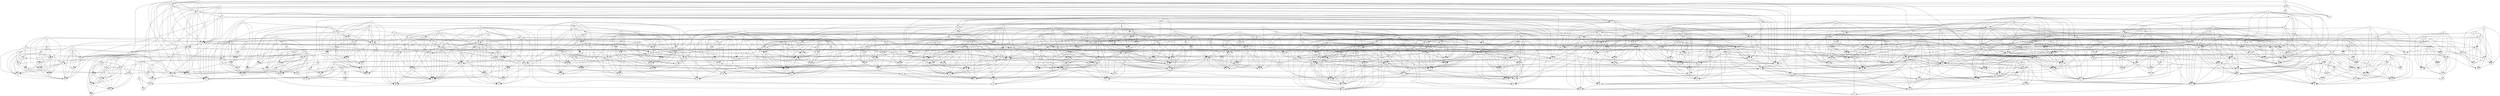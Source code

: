 digraph sample {
1 -> 36;
1 -> 57;
1 -> 110;
1 -> 192;
1 -> 224;
1 -> 251;
1 -> 376;
1 -> 434;
2 -> 158;
2 -> 189;
2 -> 403;
2 -> 445;
2 -> 475;
3 -> 133;
3 -> 149;
3 -> 172;
3 -> 217;
3 -> 245;
3 -> 278;
3 -> 291;
3 -> 401;
4 -> 38;
4 -> 66;
4 -> 166;
4 -> 177;
4 -> 257;
4 -> 339;
4 -> 352;
5 -> 193;
5 -> 252;
5 -> 333;
5 -> 444;
6 -> 43;
6 -> 251;
6 -> 322;
6 -> 392;
6 -> 462;
6 -> 476;
6 -> 495;
7 -> 92;
7 -> 180;
7 -> 246;
7 -> 277;
7 -> 355;
7 -> 363;
7 -> 380;
7 -> 423;
8 -> 168;
8 -> 177;
8 -> 197;
8 -> 316;
8 -> 329;
8 -> 389;
9 -> 54;
9 -> 124;
9 -> 179;
9 -> 351;
9 -> 439;
9 -> 483;
9 -> 496;
10 -> 200;
10 -> 226;
10 -> 290;
10 -> 312;
10 -> 315;
10 -> 452;
10 -> 477;
11 -> 75;
11 -> 82;
11 -> 292;
11 -> 384;
11 -> 443;
12 -> 14;
12 -> 59;
12 -> 153;
12 -> 323;
12 -> 342;
12 -> 408;
12 -> 493;
13 -> 90;
13 -> 99;
13 -> 102;
13 -> 131;
13 -> 183;
13 -> 220;
13 -> 229;
13 -> 256;
13 -> 387;
13 -> 400;
13 -> 448;
13 -> 465;
13 -> 467;
13 -> 479;
14 -> 153;
14 -> 323;
14 -> 342;
14 -> 473;
14 -> 487;
14 -> 493;
15 -> 47;
15 -> 113;
15 -> 155;
15 -> 241;
15 -> 362;
15 -> 375;
16 -> 41;
16 -> 311;
16 -> 325;
16 -> 405;
16 -> 429;
16 -> 446;
17 -> 64;
17 -> 73;
17 -> 86;
17 -> 129;
17 -> 143;
17 -> 240;
17 -> 284;
17 -> 297;
17 -> 344;
17 -> 377;
18 -> 25;
18 -> 65;
18 -> 101;
18 -> 105;
18 -> 307;
18 -> 390;
18 -> 408;
18 -> 419;
18 -> 435;
19 -> 114;
19 -> 275;
20 -> 36;
20 -> 57;
20 -> 58;
20 -> 110;
20 -> 192;
20 -> 279;
20 -> 327;
20 -> 374;
20 -> 376;
20 -> 386;
20 -> 461;
21 -> 39;
21 -> 238;
21 -> 313;
21 -> 331;
21 -> 359;
21 -> 436;
22 -> 78;
22 -> 106;
22 -> 116;
22 -> 187;
22 -> 237;
22 -> 243;
22 -> 346;
22 -> 425;
22 -> 431;
22 -> 469;
22 -> 474;
22 -> 486;
23 -> 224;
23 -> 250;
23 -> 404;
23 -> 434;
24 -> 116;
24 -> 117;
24 -> 233;
24 -> 300;
24 -> 324;
24 -> 326;
24 -> 425;
24 -> 428;
24 -> 431;
24 -> 433;
24 -> 482;
25 -> 65;
25 -> 101;
25 -> 105;
25 -> 307;
25 -> 390;
25 -> 408;
25 -> 419;
25 -> 435;
26 -> 127;
26 -> 205;
26 -> 260;
26 -> 263;
26 -> 318;
26 -> 360;
26 -> 406;
26 -> 464;
27 -> 108;
27 -> 168;
27 -> 201;
27 -> 339;
27 -> 367;
27 -> 378;
28 -> 99;
28 -> 100;
28 -> 130;
28 -> 136;
28 -> 178;
28 -> 252;
28 -> 261;
28 -> 345;
28 -> 387;
28 -> 412;
28 -> 444;
29 -> 48;
29 -> 52;
29 -> 134;
29 -> 169;
29 -> 222;
29 -> 289;
29 -> 328;
29 -> 348;
29 -> 349;
29 -> 418;
29 -> 432;
30 -> 142;
30 -> 231;
30 -> 255;
30 -> 259;
30 -> 311;
31 -> 62;
31 -> 259;
31 -> 306;
31 -> 393;
32 -> 52;
32 -> 62;
32 -> 197;
32 -> 316;
32 -> 440;
32 -> 466;
32 -> 492;
33 -> 119;
33 -> 266;
33 -> 302;
33 -> 304;
33 -> 334;
33 -> 343;
33 -> 374;
33 -> 396;
33 -> 411;
33 -> 456;
33 -> 471;
34 -> 69;
34 -> 71;
34 -> 91;
34 -> 121;
34 -> 128;
34 -> 171;
34 -> 176;
34 -> 227;
34 -> 338;
34 -> 356;
34 -> 395;
34 -> 447;
34 -> 498;
35 -> 92;
35 -> 125;
35 -> 185;
35 -> 265;
35 -> 295;
35 -> 355;
35 -> 380;
35 -> 423;
36 -> 57;
36 -> 110;
36 -> 192;
36 -> 279;
36 -> 376;
36 -> 386;
37 -> 116;
37 -> 162;
37 -> 403;
37 -> 428;
37 -> 452;
37 -> 463;
37 -> 474;
37 -> 486;
38 -> 66;
38 -> 177;
38 -> 257;
38 -> 329;
38 -> 339;
38 -> 352;
39 -> 77;
39 -> 274;
39 -> 341;
39 -> 366;
39 -> 379;
39 -> 388;
40 -> 57;
40 -> 60;
40 -> 72;
40 -> 96;
40 -> 110;
40 -> 192;
40 -> 251;
40 -> 273;
40 -> 279;
40 -> 376;
40 -> 461;
41 -> 76;
41 -> 97;
41 -> 132;
41 -> 195;
41 -> 308;
41 -> 405;
41 -> 468;
42 -> 63;
42 -> 165;
42 -> 211;
42 -> 216;
42 -> 287;
42 -> 298;
42 -> 301;
42 -> 354;
42 -> 358;
43 -> 322;
43 -> 392;
43 -> 476;
43 -> 495;
44 -> 67;
44 -> 74;
44 -> 120;
44 -> 122;
44 -> 203;
44 -> 217;
44 -> 314;
44 -> 450;
44 -> 484;
44 -> 490;
45 -> 84;
45 -> 92;
45 -> 125;
45 -> 137;
45 -> 277;
45 -> 295;
45 -> 303;
45 -> 357;
45 -> 380;
45 -> 423;
46 -> 138;
46 -> 194;
46 -> 253;
46 -> 372;
46 -> 385;
46 -> 438;
46 -> 457;
47 -> 113;
47 -> 135;
47 -> 147;
47 -> 155;
47 -> 218;
47 -> 241;
47 -> 362;
47 -> 375;
47 -> 410;
48 -> 52;
48 -> 169;
48 -> 289;
48 -> 328;
48 -> 348;
48 -> 349;
48 -> 418;
48 -> 432;
49 -> 113;
49 -> 147;
49 -> 353;
50 -> 70;
50 -> 148;
50 -> 164;
50 -> 182;
50 -> 208;
50 -> 381;
50 -> 417;
50 -> 480;
50 -> 496;
51 -> 139;
51 -> 160;
51 -> 175;
51 -> 332;
51 -> 335;
51 -> 402;
51 -> 416;
51 -> 453;
51 -> 473;
52 -> 169;
52 -> 289;
52 -> 328;
52 -> 348;
52 -> 418;
52 -> 440;
52 -> 466;
52 -> 492;
53 -> 94;
53 -> 97;
53 -> 132;
53 -> 195;
53 -> 212;
53 -> 262;
53 -> 264;
53 -> 414;
54 -> 124;
54 -> 161;
54 -> 179;
54 -> 439;
55 -> 58;
55 -> 334;
55 -> 361;
55 -> 411;
56 -> 71;
56 -> 91;
56 -> 121;
56 -> 210;
56 -> 256;
56 -> 268;
56 -> 310;
56 -> 338;
56 -> 409;
56 -> 467;
56 -> 481;
56 -> 489;
56 -> 498;
57 -> 60;
57 -> 110;
57 -> 192;
57 -> 251;
57 -> 273;
57 -> 279;
57 -> 327;
57 -> 376;
57 -> 386;
57 -> 461;
58 -> 334;
58 -> 361;
58 -> 374;
58 -> 411;
59 -> 153;
59 -> 167;
59 -> 248;
59 -> 321;
59 -> 419;
60 -> 72;
60 -> 96;
60 -> 110;
60 -> 251;
60 -> 273;
60 -> 279;
60 -> 322;
60 -> 370;
60 -> 461;
61 -> 182;
61 -> 206;
61 -> 500;
62 -> 197;
62 -> 306;
62 -> 393;
62 -> 466;
63 -> 135;
63 -> 165;
63 -> 216;
63 -> 287;
63 -> 298;
63 -> 301;
63 -> 354;
63 -> 358;
64 -> 73;
64 -> 86;
64 -> 129;
64 -> 143;
64 -> 240;
64 -> 247;
64 -> 297;
64 -> 377;
65 -> 77;
65 -> 101;
65 -> 105;
65 -> 307;
65 -> 341;
65 -> 390;
65 -> 419;
65 -> 435;
66 -> 127;
66 -> 166;
66 -> 177;
66 -> 257;
66 -> 329;
66 -> 352;
66 -> 406;
66 -> 464;
67 -> 122;
67 -> 133;
67 -> 217;
67 -> 235;
67 -> 278;
67 -> 288;
68 -> 104;
68 -> 225;
68 -> 276;
68 -> 331;
68 -> 340;
68 -> 359;
68 -> 421;
68 -> 436;
68 -> 497;
69 -> 128;
69 -> 167;
69 -> 171;
69 -> 176;
69 -> 227;
69 -> 232;
69 -> 248;
69 -> 356;
69 -> 395;
69 -> 447;
70 -> 148;
70 -> 164;
70 -> 182;
70 -> 208;
70 -> 381;
70 -> 417;
70 -> 480;
70 -> 496;
71 -> 91;
71 -> 121;
71 -> 223;
71 -> 227;
71 -> 268;
71 -> 310;
71 -> 338;
71 -> 481;
71 -> 498;
72 -> 89;
72 -> 96;
72 -> 196;
72 -> 273;
72 -> 370;
72 -> 461;
73 -> 140;
73 -> 143;
73 -> 146;
73 -> 258;
73 -> 284;
73 -> 344;
74 -> 81;
74 -> 83;
74 -> 120;
74 -> 314;
74 -> 450;
74 -> 484;
74 -> 490;
75 -> 82;
75 -> 118;
75 -> 156;
75 -> 292;
75 -> 384;
75 -> 443;
75 -> 478;
76 -> 112;
76 -> 134;
76 -> 195;
76 -> 222;
76 -> 255;
76 -> 397;
76 -> 432;
76 -> 468;
77 -> 108;
77 -> 341;
77 -> 378;
77 -> 379;
77 -> 388;
77 -> 435;
78 -> 144;
78 -> 187;
78 -> 209;
78 -> 236;
78 -> 237;
78 -> 243;
78 -> 253;
78 -> 346;
78 -> 372;
78 -> 438;
78 -> 457;
79 -> 154;
79 -> 286;
79 -> 369;
79 -> 399;
79 -> 424;
79 -> 472;
80 -> 112;
80 -> 134;
80 -> 202;
80 -> 234;
80 -> 289;
80 -> 328;
80 -> 349;
80 -> 397;
80 -> 432;
80 -> 468;
81 -> 83;
81 -> 123;
81 -> 140;
81 -> 146;
81 -> 391;
81 -> 449;
82 -> 188;
82 -> 280;
82 -> 288;
82 -> 292;
82 -> 384;
82 -> 443;
83 -> 120;
83 -> 203;
83 -> 314;
83 -> 450;
83 -> 481;
83 -> 484;
83 -> 490;
84 -> 92;
84 -> 125;
84 -> 277;
84 -> 295;
84 -> 303;
84 -> 355;
84 -> 380;
84 -> 423;
85 -> 276;
85 -> 282;
85 -> 382;
85 -> 415;
85 -> 421;
85 -> 497;
86 -> 129;
86 -> 198;
86 -> 240;
86 -> 297;
86 -> 342;
86 -> 377;
86 -> 473;
87 -> 88;
87 -> 228;
87 -> 305;
89 -> 126;
89 -> 151;
89 -> 196;
89 -> 214;
89 -> 247;
89 -> 254;
89 -> 258;
89 -> 272;
89 -> 319;
89 -> 370;
90 -> 99;
90 -> 100;
90 -> 102;
90 -> 131;
90 -> 220;
90 -> 229;
90 -> 252;
90 -> 261;
90 -> 387;
90 -> 400;
90 -> 448;
90 -> 479;
91 -> 121;
91 -> 171;
91 -> 223;
91 -> 227;
91 -> 268;
91 -> 310;
91 -> 338;
91 -> 481;
91 -> 498;
92 -> 125;
92 -> 265;
92 -> 277;
92 -> 295;
92 -> 355;
92 -> 363;
92 -> 380;
92 -> 423;
93 -> 138;
93 -> 162;
93 -> 194;
93 -> 253;
93 -> 368;
93 -> 385;
93 -> 457;
93 -> 463;
93 -> 486;
94 -> 97;
94 -> 132;
94 -> 145;
94 -> 195;
94 -> 212;
94 -> 262;
94 -> 264;
94 -> 414;
95 -> 174;
95 -> 186;
95 -> 210;
95 -> 239;
95 -> 267;
95 -> 268;
95 -> 270;
95 -> 281;
95 -> 398;
95 -> 409;
95 -> 442;
95 -> 489;
96 -> 110;
96 -> 196;
96 -> 214;
96 -> 272;
96 -> 273;
96 -> 279;
96 -> 302;
96 -> 327;
96 -> 343;
96 -> 370;
96 -> 461;
97 -> 132;
97 -> 195;
97 -> 199;
97 -> 221;
97 -> 262;
97 -> 308;
97 -> 405;
97 -> 414;
98 -> 107;
98 -> 157;
98 -> 244;
98 -> 285;
98 -> 296;
98 -> 330;
98 -> 337;
98 -> 427;
99 -> 100;
99 -> 102;
99 -> 220;
99 -> 229;
99 -> 252;
99 -> 261;
99 -> 387;
99 -> 400;
99 -> 444;
99 -> 448;
99 -> 479;
100 -> 130;
100 -> 136;
100 -> 178;
100 -> 252;
100 -> 261;
100 -> 345;
100 -> 387;
100 -> 412;
100 -> 422;
100 -> 444;
101 -> 105;
101 -> 307;
101 -> 321;
101 -> 341;
101 -> 408;
101 -> 419;
102 -> 220;
102 -> 229;
102 -> 252;
102 -> 269;
102 -> 387;
102 -> 400;
102 -> 448;
102 -> 479;
103 -> 185;
103 -> 265;
104 -> 225;
104 -> 340;
104 -> 359;
104 -> 421;
104 -> 436;
105 -> 230;
105 -> 307;
105 -> 341;
105 -> 350;
105 -> 388;
105 -> 419;
106 -> 187;
106 -> 236;
106 -> 237;
106 -> 243;
106 -> 300;
106 -> 346;
106 -> 425;
106 -> 426;
106 -> 431;
106 -> 454;
106 -> 469;
107 -> 157;
107 -> 249;
107 -> 285;
107 -> 330;
107 -> 337;
107 -> 454;
108 -> 168;
108 -> 201;
108 -> 367;
108 -> 378;
108 -> 435;
109 -> 213;
109 -> 259;
109 -> 393;
109 -> 487;
110 -> 192;
110 -> 251;
110 -> 273;
110 -> 279;
110 -> 327;
110 -> 376;
110 -> 461;
111 -> 152;
111 -> 163;
111 -> 189;
111 -> 242;
111 -> 274;
111 -> 283;
111 -> 366;
111 -> 379;
111 -> 407;
111 -> 445;
112 -> 190;
112 -> 195;
112 -> 202;
112 -> 234;
112 -> 397;
112 -> 432;
112 -> 468;
113 -> 147;
113 -> 155;
113 -> 362;
113 -> 375;
114 -> 157;
114 -> 249;
114 -> 275;
114 -> 300;
115 -> 133;
115 -> 278;
116 -> 162;
116 -> 187;
116 -> 243;
116 -> 425;
116 -> 428;
116 -> 431;
116 -> 433;
116 -> 469;
116 -> 474;
116 -> 486;
117 -> 233;
117 -> 242;
117 -> 271;
117 -> 324;
117 -> 326;
117 -> 433;
117 -> 482;
118 -> 156;
118 -> 309;
118 -> 384;
118 -> 420;
118 -> 478;
119 -> 279;
119 -> 302;
119 -> 327;
119 -> 334;
119 -> 343;
119 -> 374;
119 -> 411;
119 -> 456;
120 -> 183;
120 -> 203;
120 -> 256;
120 -> 314;
120 -> 450;
120 -> 465;
120 -> 467;
120 -> 481;
120 -> 490;
121 -> 143;
121 -> 223;
121 -> 227;
121 -> 284;
121 -> 310;
121 -> 344;
121 -> 481;
121 -> 498;
122 -> 217;
122 -> 235;
122 -> 484;
122 -> 490;
123 -> 140;
123 -> 146;
123 -> 223;
123 -> 344;
123 -> 391;
123 -> 449;
124 -> 159;
124 -> 161;
124 -> 179;
124 -> 351;
124 -> 439;
124 -> 483;
125 -> 277;
125 -> 295;
125 -> 303;
125 -> 355;
125 -> 380;
125 -> 423;
126 -> 151;
126 -> 247;
126 -> 254;
126 -> 258;
126 -> 272;
126 -> 319;
126 -> 394;
126 -> 451;
127 -> 207;
127 -> 263;
127 -> 329;
127 -> 360;
127 -> 406;
127 -> 437;
127 -> 464;
128 -> 171;
128 -> 176;
128 -> 227;
128 -> 232;
128 -> 338;
128 -> 350;
128 -> 356;
128 -> 395;
128 -> 447;
129 -> 198;
129 -> 240;
129 -> 297;
129 -> 342;
129 -> 377;
130 -> 136;
130 -> 178;
130 -> 261;
130 -> 345;
130 -> 387;
130 -> 412;
130 -> 422;
130 -> 444;
131 -> 184;
131 -> 220;
131 -> 229;
131 -> 267;
131 -> 347;
131 -> 387;
131 -> 422;
131 -> 479;
132 -> 145;
132 -> 195;
132 -> 199;
132 -> 221;
132 -> 262;
132 -> 308;
132 -> 414;
133 -> 235;
133 -> 278;
134 -> 169;
134 -> 222;
134 -> 255;
134 -> 328;
134 -> 397;
134 -> 432;
134 -> 468;
135 -> 147;
135 -> 155;
135 -> 165;
135 -> 216;
135 -> 218;
135 -> 298;
135 -> 354;
135 -> 410;
136 -> 178;
136 -> 252;
136 -> 261;
136 -> 345;
136 -> 387;
136 -> 412;
136 -> 444;
137 -> 190;
137 -> 294;
137 -> 303;
137 -> 357;
137 -> 455;
137 -> 470;
138 -> 144;
138 -> 194;
138 -> 209;
138 -> 253;
138 -> 372;
138 -> 438;
138 -> 457;
139 -> 332;
139 -> 335;
139 -> 402;
139 -> 416;
139 -> 453;
140 -> 146;
140 -> 223;
140 -> 284;
140 -> 344;
140 -> 391;
140 -> 449;
141 -> 299;
141 -> 424;
141 -> 430;
141 -> 458;
141 -> 460;
141 -> 488;
142 -> 231;
142 -> 259;
142 -> 311;
143 -> 223;
143 -> 227;
143 -> 284;
143 -> 344;
144 -> 209;
144 -> 253;
144 -> 372;
144 -> 438;
144 -> 457;
145 -> 199;
145 -> 221;
145 -> 262;
145 -> 264;
145 -> 371;
145 -> 414;
146 -> 223;
146 -> 284;
146 -> 344;
146 -> 391;
146 -> 449;
147 -> 155;
147 -> 165;
147 -> 216;
147 -> 218;
147 -> 298;
147 -> 354;
147 -> 362;
148 -> 164;
148 -> 182;
148 -> 208;
148 -> 381;
148 -> 417;
148 -> 480;
148 -> 485;
149 -> 172;
149 -> 245;
149 -> 291;
149 -> 401;
149 -> 491;
150 -> 207;
150 -> 211;
150 -> 383;
150 -> 494;
151 -> 196;
151 -> 214;
151 -> 247;
151 -> 254;
151 -> 258;
151 -> 272;
151 -> 302;
151 -> 319;
151 -> 394;
151 -> 451;
152 -> 163;
152 -> 189;
152 -> 242;
152 -> 271;
152 -> 283;
152 -> 366;
152 -> 407;
152 -> 445;
153 -> 321;
153 -> 323;
153 -> 342;
153 -> 493;
154 -> 369;
154 -> 446;
154 -> 460;
155 -> 218;
155 -> 241;
155 -> 362;
155 -> 375;
155 -> 410;
156 -> 181;
156 -> 309;
156 -> 384;
156 -> 420;
156 -> 478;
157 -> 244;
157 -> 249;
157 -> 275;
157 -> 285;
157 -> 330;
157 -> 337;
158 -> 226;
158 -> 403;
158 -> 428;
158 -> 452;
158 -> 475;
159 -> 161;
159 -> 179;
159 -> 219;
159 -> 320;
159 -> 472;
159 -> 483;
160 -> 175;
160 -> 231;
160 -> 293;
160 -> 311;
160 -> 325;
161 -> 179;
161 -> 219;
161 -> 320;
161 -> 483;
162 -> 187;
162 -> 368;
162 -> 452;
162 -> 463;
162 -> 474;
162 -> 486;
163 -> 189;
163 -> 274;
163 -> 283;
163 -> 366;
163 -> 378;
163 -> 379;
164 -> 208;
164 -> 381;
164 -> 417;
164 -> 480;
164 -> 496;
165 -> 216;
165 -> 218;
165 -> 298;
165 -> 301;
165 -> 354;
166 -> 257;
166 -> 260;
166 -> 290;
166 -> 318;
166 -> 352;
166 -> 459;
166 -> 475;
167 -> 171;
167 -> 176;
167 -> 232;
167 -> 248;
167 -> 321;
167 -> 350;
167 -> 356;
167 -> 395;
168 -> 197;
168 -> 201;
168 -> 367;
169 -> 222;
169 -> 289;
169 -> 306;
169 -> 328;
169 -> 348;
169 -> 349;
169 -> 418;
169 -> 432;
170 -> 364;
170 -> 386;
170 -> 404;
171 -> 176;
171 -> 227;
171 -> 232;
171 -> 248;
171 -> 338;
171 -> 356;
171 -> 395;
171 -> 447;
172 -> 245;
172 -> 291;
172 -> 401;
172 -> 491;
173 -> 312;
173 -> 315;
173 -> 317;
173 -> 318;
173 -> 477;
174 -> 186;
174 -> 210;
174 -> 239;
174 -> 268;
174 -> 270;
174 -> 281;
174 -> 338;
174 -> 398;
174 -> 409;
174 -> 442;
174 -> 489;
175 -> 191;
175 -> 286;
175 -> 293;
175 -> 399;
175 -> 441;
175 -> 462;
176 -> 227;
176 -> 232;
176 -> 248;
176 -> 321;
176 -> 350;
176 -> 356;
176 -> 395;
176 -> 447;
177 -> 329;
177 -> 339;
177 -> 352;
177 -> 389;
178 -> 261;
178 -> 345;
178 -> 347;
178 -> 422;
179 -> 219;
179 -> 320;
179 -> 439;
180 -> 246;
180 -> 277;
180 -> 363;
181 -> 309;
181 -> 333;
181 -> 420;
182 -> 208;
182 -> 381;
182 -> 417;
182 -> 480;
183 -> 203;
183 -> 229;
183 -> 256;
183 -> 314;
183 -> 400;
183 -> 448;
183 -> 465;
183 -> 467;
183 -> 479;
184 -> 220;
184 -> 229;
184 -> 267;
184 -> 347;
184 -> 422;
184 -> 479;
185 -> 265;
185 -> 355;
186 -> 210;
186 -> 238;
186 -> 239;
186 -> 268;
186 -> 270;
186 -> 276;
186 -> 281;
186 -> 338;
186 -> 398;
186 -> 442;
186 -> 447;
186 -> 489;
187 -> 243;
187 -> 346;
187 -> 425;
187 -> 431;
187 -> 463;
187 -> 469;
187 -> 474;
187 -> 486;
188 -> 269;
188 -> 280;
188 -> 288;
188 -> 292;
189 -> 283;
189 -> 445;
190 -> 202;
190 -> 234;
190 -> 294;
190 -> 455;
190 -> 470;
191 -> 286;
191 -> 293;
191 -> 399;
191 -> 441;
191 -> 462;
192 -> 251;
192 -> 273;
192 -> 279;
192 -> 327;
192 -> 376;
192 -> 386;
192 -> 461;
193 -> 252;
193 -> 333;
193 -> 444;
194 -> 209;
194 -> 253;
194 -> 368;
194 -> 385;
194 -> 438;
194 -> 457;
194 -> 463;
195 -> 234;
195 -> 262;
195 -> 414;
195 -> 468;
196 -> 214;
196 -> 247;
196 -> 254;
196 -> 272;
196 -> 319;
196 -> 370;
197 -> 316;
197 -> 466;
198 -> 240;
198 -> 297;
198 -> 335;
198 -> 370;
198 -> 377;
198 -> 473;
199 -> 221;
199 -> 262;
199 -> 264;
199 -> 308;
199 -> 371;
199 -> 414;
200 -> 204;
200 -> 317;
200 -> 413;
200 -> 477;
201 -> 367;
201 -> 373;
201 -> 390;
201 -> 435;
202 -> 234;
202 -> 349;
202 -> 432;
202 -> 455;
202 -> 470;
203 -> 256;
203 -> 314;
203 -> 450;
203 -> 465;
203 -> 467;
203 -> 490;
204 -> 368;
204 -> 385;
204 -> 413;
205 -> 260;
205 -> 318;
205 -> 360;
205 -> 406;
205 -> 464;
206 -> 404;
206 -> 500;
207 -> 211;
207 -> 263;
207 -> 287;
207 -> 360;
207 -> 383;
207 -> 437;
208 -> 381;
208 -> 417;
208 -> 480;
208 -> 485;
209 -> 237;
209 -> 243;
209 -> 253;
209 -> 346;
209 -> 372;
209 -> 438;
209 -> 457;
210 -> 239;
210 -> 256;
210 -> 268;
210 -> 270;
210 -> 281;
210 -> 310;
210 -> 338;
210 -> 398;
210 -> 409;
210 -> 442;
210 -> 467;
210 -> 489;
211 -> 263;
211 -> 287;
211 -> 383;
211 -> 494;
212 -> 294;
212 -> 357;
213 -> 373;
213 -> 390;
213 -> 393;
213 -> 487;
214 -> 254;
214 -> 272;
214 -> 302;
214 -> 319;
214 -> 343;
214 -> 461;
215 -> 266;
215 -> 304;
215 -> 336;
215 -> 365;
215 -> 391;
215 -> 451;
216 -> 298;
216 -> 301;
216 -> 354;
216 -> 358;
217 -> 235;
217 -> 278;
217 -> 288;
217 -> 490;
218 -> 241;
218 -> 354;
218 -> 410;
219 -> 320;
219 -> 424;
219 -> 472;
220 -> 229;
220 -> 387;
220 -> 400;
220 -> 448;
220 -> 479;
221 -> 262;
221 -> 308;
221 -> 371;
221 -> 460;
222 -> 255;
222 -> 259;
222 -> 306;
222 -> 328;
222 -> 397;
222 -> 432;
222 -> 468;
223 -> 227;
223 -> 284;
223 -> 344;
223 -> 481;
223 -> 498;
224 -> 250;
224 -> 434;
225 -> 331;
225 -> 340;
225 -> 359;
225 -> 421;
225 -> 436;
226 -> 290;
226 -> 312;
226 -> 315;
226 -> 403;
226 -> 452;
226 -> 459;
226 -> 475;
226 -> 477;
227 -> 248;
227 -> 338;
227 -> 356;
227 -> 395;
227 -> 447;
227 -> 498;
228 -> 305;
228 -> 382;
228 -> 415;
229 -> 387;
229 -> 400;
229 -> 448;
229 -> 465;
229 -> 479;
230 -> 232;
230 -> 341;
230 -> 350;
230 -> 388;
230 -> 395;
231 -> 311;
232 -> 248;
232 -> 321;
232 -> 350;
232 -> 356;
232 -> 395;
232 -> 447;
233 -> 242;
233 -> 271;
233 -> 324;
233 -> 326;
233 -> 433;
233 -> 482;
234 -> 432;
234 -> 468;
234 -> 470;
235 -> 278;
235 -> 288;
236 -> 237;
237 -> 243;
237 -> 346;
237 -> 457;
237 -> 469;
238 -> 270;
238 -> 276;
238 -> 313;
238 -> 331;
238 -> 359;
238 -> 398;
238 -> 436;
238 -> 442;
238 -> 497;
239 -> 268;
239 -> 270;
239 -> 281;
239 -> 338;
239 -> 398;
239 -> 409;
239 -> 442;
239 -> 489;
240 -> 247;
240 -> 297;
240 -> 342;
240 -> 377;
241 -> 362;
241 -> 375;
241 -> 410;
242 -> 271;
242 -> 283;
242 -> 326;
242 -> 407;
242 -> 445;
242 -> 482;
243 -> 346;
243 -> 425;
243 -> 469;
243 -> 474;
243 -> 486;
244 -> 275;
244 -> 285;
244 -> 296;
244 -> 330;
244 -> 337;
244 -> 427;
245 -> 278;
245 -> 291;
245 -> 401;
246 -> 277;
246 -> 363;
246 -> 375;
247 -> 254;
247 -> 258;
247 -> 272;
247 -> 297;
247 -> 319;
247 -> 377;
248 -> 321;
248 -> 356;
248 -> 395;
249 -> 300;
249 -> 426;
249 -> 454;
250 -> 434;
250 -> 483;
251 -> 273;
251 -> 322;
251 -> 376;
251 -> 392;
251 -> 461;
251 -> 476;
251 -> 495;
252 -> 261;
252 -> 333;
252 -> 345;
252 -> 387;
252 -> 412;
252 -> 444;
253 -> 346;
253 -> 372;
253 -> 385;
253 -> 438;
253 -> 457;
254 -> 258;
254 -> 272;
254 -> 319;
254 -> 394;
255 -> 397;
255 -> 432;
255 -> 468;
256 -> 268;
256 -> 310;
256 -> 409;
256 -> 465;
256 -> 467;
256 -> 479;
256 -> 489;
257 -> 318;
257 -> 352;
257 -> 406;
257 -> 459;
257 -> 464;
258 -> 319;
258 -> 394;
258 -> 451;
259 -> 306;
259 -> 393;
260 -> 315;
260 -> 318;
260 -> 360;
260 -> 406;
260 -> 464;
261 -> 345;
261 -> 387;
261 -> 412;
261 -> 422;
261 -> 444;
262 -> 264;
262 -> 308;
262 -> 371;
262 -> 414;
263 -> 287;
263 -> 360;
263 -> 383;
263 -> 406;
263 -> 437;
263 -> 464;
264 -> 371;
264 -> 414;
265 -> 355;
265 -> 363;
265 -> 423;
266 -> 304;
266 -> 365;
266 -> 396;
266 -> 451;
266 -> 471;
267 -> 281;
267 -> 282;
267 -> 415;
268 -> 270;
268 -> 281;
268 -> 310;
268 -> 338;
268 -> 398;
268 -> 409;
268 -> 467;
268 -> 489;
268 -> 498;
269 -> 280;
269 -> 448;
270 -> 276;
270 -> 281;
270 -> 338;
270 -> 398;
270 -> 442;
270 -> 489;
270 -> 497;
271 -> 324;
271 -> 326;
271 -> 407;
271 -> 433;
271 -> 482;
272 -> 302;
272 -> 319;
272 -> 343;
273 -> 279;
273 -> 327;
273 -> 376;
273 -> 461;
274 -> 283;
274 -> 366;
274 -> 379;
274 -> 407;
275 -> 340;
276 -> 331;
276 -> 359;
276 -> 398;
276 -> 421;
276 -> 442;
276 -> 497;
277 -> 355;
277 -> 363;
277 -> 380;
277 -> 423;
279 -> 327;
279 -> 343;
279 -> 374;
279 -> 376;
279 -> 461;
280 -> 288;
280 -> 292;
281 -> 282;
281 -> 398;
281 -> 409;
281 -> 442;
281 -> 489;
282 -> 382;
282 -> 415;
282 -> 442;
282 -> 497;
283 -> 366;
283 -> 379;
283 -> 407;
283 -> 445;
284 -> 344;
285 -> 296;
285 -> 330;
285 -> 337;
285 -> 427;
286 -> 399;
286 -> 441;
286 -> 462;
286 -> 472;
287 -> 301;
287 -> 358;
287 -> 383;
287 -> 437;
289 -> 328;
289 -> 348;
289 -> 349;
289 -> 353;
289 -> 418;
289 -> 432;
290 -> 312;
290 -> 315;
290 -> 318;
290 -> 459;
290 -> 475;
290 -> 477;
291 -> 401;
291 -> 491;
292 -> 384;
292 -> 443;
293 -> 325;
293 -> 429;
294 -> 303;
294 -> 357;
294 -> 455;
294 -> 470;
295 -> 355;
295 -> 380;
295 -> 423;
296 -> 330;
296 -> 337;
296 -> 427;
296 -> 499;
297 -> 342;
297 -> 377;
298 -> 301;
298 -> 354;
298 -> 358;
299 -> 320;
299 -> 424;
299 -> 430;
299 -> 488;
300 -> 324;
300 -> 425;
300 -> 426;
300 -> 431;
300 -> 454;
300 -> 469;
301 -> 354;
301 -> 358;
301 -> 437;
301 -> 492;
302 -> 327;
302 -> 343;
302 -> 456;
303 -> 357;
303 -> 455;
303 -> 470;
304 -> 365;
304 -> 396;
304 -> 451;
304 -> 471;
305 -> 382;
305 -> 415;
305 -> 499;
306 -> 328;
306 -> 393;
307 -> 373;
307 -> 390;
307 -> 408;
307 -> 419;
308 -> 405;
308 -> 446;
309 -> 420;
310 -> 338;
310 -> 409;
310 -> 467;
310 -> 481;
310 -> 498;
311 -> 325;
311 -> 429;
312 -> 315;
312 -> 452;
312 -> 459;
312 -> 475;
312 -> 477;
313 -> 331;
313 -> 359;
313 -> 436;
314 -> 450;
314 -> 484;
314 -> 490;
315 -> 317;
315 -> 318;
315 -> 459;
315 -> 475;
315 -> 477;
316 -> 358;
316 -> 389;
316 -> 440;
316 -> 466;
316 -> 492;
317 -> 477;
318 -> 406;
318 -> 459;
318 -> 464;
318 -> 477;
319 -> 394;
320 -> 424;
321 -> 419;
322 -> 392;
322 -> 476;
322 -> 495;
323 -> 342;
323 -> 473;
323 -> 487;
323 -> 493;
324 -> 326;
324 -> 425;
324 -> 428;
324 -> 431;
324 -> 433;
324 -> 482;
325 -> 429;
325 -> 446;
326 -> 428;
326 -> 433;
326 -> 482;
327 -> 343;
327 -> 374;
327 -> 376;
327 -> 456;
327 -> 461;
328 -> 348;
328 -> 397;
328 -> 418;
328 -> 432;
329 -> 389;
329 -> 437;
330 -> 337;
330 -> 427;
331 -> 359;
331 -> 421;
331 -> 436;
331 -> 497;
332 -> 335;
332 -> 392;
332 -> 402;
332 -> 416;
332 -> 453;
332 -> 462;
332 -> 495;
333 -> 444;
334 -> 361;
334 -> 374;
334 -> 411;
334 -> 456;
335 -> 402;
335 -> 416;
335 -> 453;
336 -> 365;
336 -> 391;
336 -> 484;
337 -> 427;
338 -> 356;
338 -> 398;
338 -> 409;
338 -> 447;
338 -> 489;
338 -> 498;
341 -> 350;
341 -> 388;
342 -> 473;
342 -> 493;
343 -> 374;
343 -> 456;
343 -> 461;
345 -> 412;
345 -> 444;
346 -> 457;
346 -> 469;
346 -> 474;
346 -> 486;
347 -> 422;
348 -> 349;
348 -> 353;
348 -> 418;
348 -> 440;
349 -> 353;
349 -> 418;
349 -> 432;
350 -> 356;
350 -> 395;
351 -> 439;
351 -> 483;
351 -> 496;
352 -> 406;
353 -> 418;
355 -> 363;
355 -> 380;
355 -> 423;
356 -> 395;
356 -> 447;
357 -> 455;
357 -> 470;
358 -> 389;
358 -> 437;
358 -> 440;
358 -> 466;
358 -> 492;
359 -> 421;
359 -> 436;
359 -> 497;
360 -> 406;
360 -> 464;
361 -> 374;
361 -> 411;
362 -> 375;
363 -> 380;
363 -> 423;
364 -> 386;
364 -> 404;
365 -> 391;
365 -> 451;
366 -> 379;
366 -> 407;
367 -> 378;
368 -> 385;
368 -> 463;
368 -> 474;
368 -> 486;
369 -> 424;
369 -> 460;
371 -> 414;
372 -> 438;
372 -> 457;
373 -> 390;
373 -> 408;
374 -> 411;
374 -> 456;
376 -> 386;
376 -> 461;
378 -> 379;
378 -> 435;
379 -> 388;
380 -> 423;
381 -> 417;
381 -> 480;
381 -> 485;
382 -> 415;
382 -> 421;
383 -> 494;
384 -> 420;
384 -> 443;
384 -> 478;
385 -> 413;
385 -> 463;
386 -> 404;
387 -> 400;
387 -> 444;
387 -> 448;
387 -> 479;
388 -> 435;
389 -> 437;
390 -> 408;
390 -> 419;
391 -> 394;
391 -> 449;
391 -> 451;
392 -> 416;
392 -> 441;
392 -> 462;
392 -> 476;
392 -> 495;
394 -> 449;
394 -> 451;
395 -> 447;
396 -> 456;
396 -> 471;
397 -> 432;
397 -> 468;
398 -> 442;
398 -> 489;
398 -> 497;
399 -> 441;
399 -> 462;
399 -> 472;
400 -> 448;
400 -> 465;
400 -> 479;
401 -> 491;
402 -> 416;
402 -> 453;
402 -> 462;
403 -> 428;
403 -> 433;
404 -> 500;
405 -> 446;
406 -> 464;
408 -> 419;
408 -> 493;
409 -> 465;
409 -> 467;
409 -> 489;
411 -> 456;
412 -> 444;
416 -> 453;
416 -> 462;
416 -> 495;
417 -> 480;
417 -> 485;
420 -> 478;
421 -> 497;
425 -> 426;
425 -> 431;
425 -> 433;
425 -> 469;
425 -> 474;
425 -> 486;
426 -> 431;
426 -> 454;
426 -> 469;
427 -> 499;
428 -> 433;
429 -> 446;
430 -> 488;
431 -> 433;
431 -> 454;
431 -> 469;
432 -> 468;
433 -> 482;
438 -> 457;
439 -> 483;
439 -> 496;
440 -> 466;
440 -> 492;
441 -> 462;
441 -> 472;
441 -> 495;
442 -> 489;
442 -> 497;
448 -> 465;
448 -> 479;
449 -> 451;
450 -> 481;
450 -> 484;
450 -> 490;
455 -> 470;
456 -> 471;
458 -> 460;
459 -> 475;
459 -> 477;
462 -> 495;
463 -> 474;
463 -> 486;
465 -> 467;
465 -> 479;
466 -> 492;
467 -> 481;
467 -> 489;
469 -> 474;
469 -> 486;
474 -> 486;
476 -> 495;
480 -> 485;
481 -> 498;
484 -> 490;
487 -> 493;
}